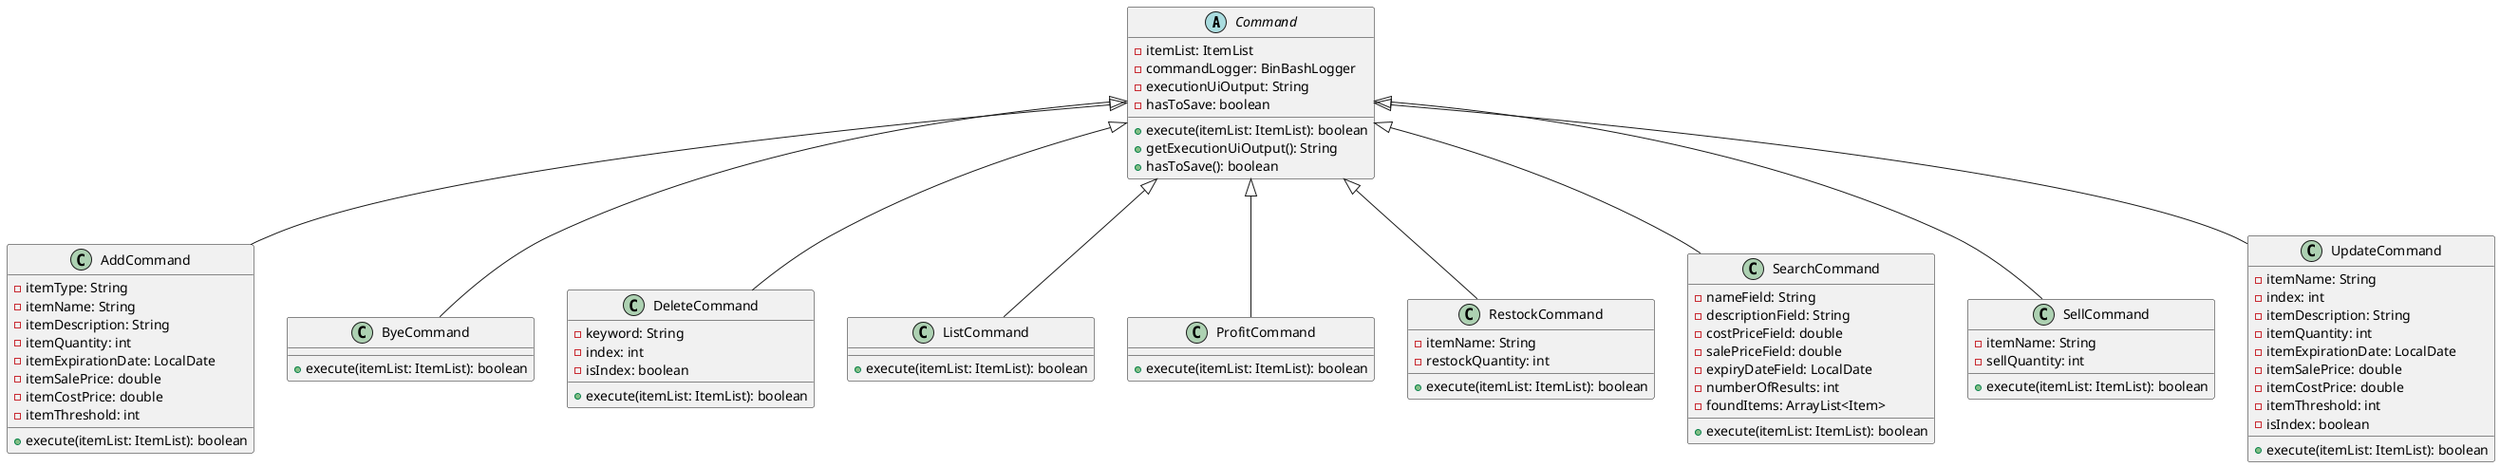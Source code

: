 @startuml

abstract class Command {
    - itemList: ItemList
    - commandLogger: BinBashLogger
    - executionUiOutput: String
    - hasToSave: boolean
    + execute(itemList: ItemList): boolean
    + getExecutionUiOutput(): String
    + hasToSave(): boolean
}

class AddCommand {
    - itemType: String
    - itemName: String
    - itemDescription: String
    - itemQuantity: int
    - itemExpirationDate: LocalDate
    - itemSalePrice: double
    - itemCostPrice: double
    - itemThreshold: int
    + execute(itemList: ItemList): boolean
}

class ByeCommand {
    + execute(itemList: ItemList): boolean
}

class DeleteCommand {
    - keyword: String
    - index: int
    - isIndex: boolean
    + execute(itemList: ItemList): boolean
}

class ListCommand {
    + execute(itemList: ItemList): boolean
}

class ProfitCommand {
    + execute(itemList: ItemList): boolean
}

class RestockCommand {
    - itemName: String
    - restockQuantity: int
    + execute(itemList: ItemList): boolean
}

class SearchCommand {
    - nameField: String
    - descriptionField: String
    - costPriceField: double
    - salePriceField: double
    - expiryDateField: LocalDate
    - numberOfResults: int
    - foundItems: ArrayList<Item>
    + execute(itemList: ItemList): boolean
}

class SellCommand {
    - itemName: String
    - sellQuantity: int
    + execute(itemList: ItemList): boolean
}

class UpdateCommand {
    - itemName: String
    - index: int
    - itemDescription: String
    - itemQuantity: int
    - itemExpirationDate: LocalDate
    - itemSalePrice: double
    - itemCostPrice: double
    - itemThreshold: int
    - isIndex: boolean
    + execute(itemList: ItemList): boolean
}

Command <|-- AddCommand
Command <|-- ByeCommand
Command <|-- DeleteCommand
Command <|-- ListCommand
Command <|-- ProfitCommand
Command <|-- RestockCommand
Command <|-- SearchCommand
Command <|-- SellCommand
Command <|-- UpdateCommand

@enduml
